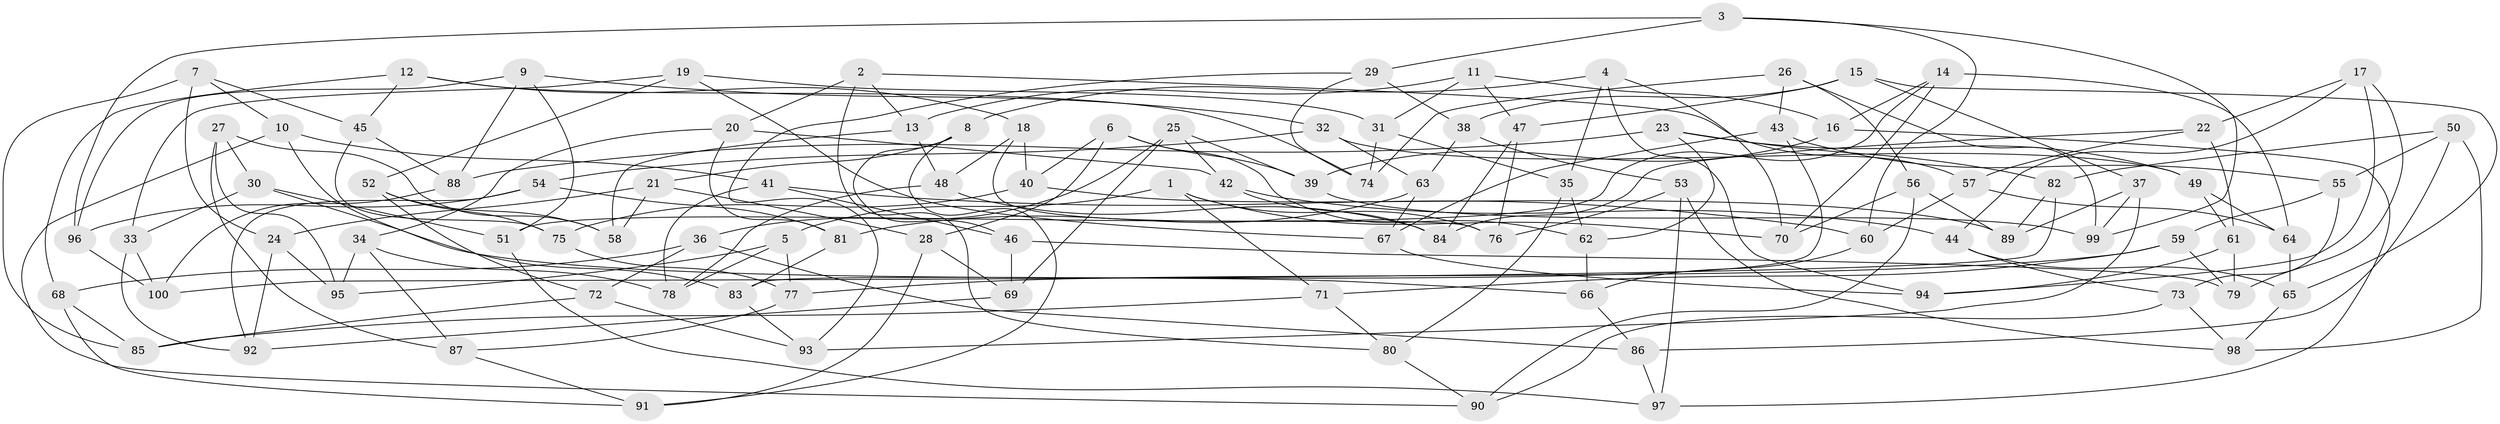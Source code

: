 // Generated by graph-tools (version 1.1) at 2025/11/02/21/25 10:11:16]
// undirected, 100 vertices, 200 edges
graph export_dot {
graph [start="1"]
  node [color=gray90,style=filled];
  1;
  2;
  3;
  4;
  5;
  6;
  7;
  8;
  9;
  10;
  11;
  12;
  13;
  14;
  15;
  16;
  17;
  18;
  19;
  20;
  21;
  22;
  23;
  24;
  25;
  26;
  27;
  28;
  29;
  30;
  31;
  32;
  33;
  34;
  35;
  36;
  37;
  38;
  39;
  40;
  41;
  42;
  43;
  44;
  45;
  46;
  47;
  48;
  49;
  50;
  51;
  52;
  53;
  54;
  55;
  56;
  57;
  58;
  59;
  60;
  61;
  62;
  63;
  64;
  65;
  66;
  67;
  68;
  69;
  70;
  71;
  72;
  73;
  74;
  75;
  76;
  77;
  78;
  79;
  80;
  81;
  82;
  83;
  84;
  85;
  86;
  87;
  88;
  89;
  90;
  91;
  92;
  93;
  94;
  95;
  96;
  97;
  98;
  99;
  100;
  1 -- 5;
  1 -- 70;
  1 -- 76;
  1 -- 71;
  2 -- 80;
  2 -- 13;
  2 -- 57;
  2 -- 20;
  3 -- 99;
  3 -- 29;
  3 -- 60;
  3 -- 96;
  4 -- 70;
  4 -- 35;
  4 -- 94;
  4 -- 8;
  5 -- 95;
  5 -- 77;
  5 -- 78;
  6 -- 28;
  6 -- 40;
  6 -- 62;
  6 -- 39;
  7 -- 85;
  7 -- 45;
  7 -- 10;
  7 -- 24;
  8 -- 91;
  8 -- 21;
  8 -- 46;
  9 -- 51;
  9 -- 32;
  9 -- 88;
  9 -- 96;
  10 -- 41;
  10 -- 83;
  10 -- 90;
  11 -- 13;
  11 -- 47;
  11 -- 16;
  11 -- 31;
  12 -- 18;
  12 -- 74;
  12 -- 45;
  12 -- 68;
  13 -- 58;
  13 -- 48;
  14 -- 16;
  14 -- 51;
  14 -- 64;
  14 -- 70;
  15 -- 65;
  15 -- 37;
  15 -- 47;
  15 -- 38;
  16 -- 97;
  16 -- 39;
  17 -- 22;
  17 -- 44;
  17 -- 79;
  17 -- 94;
  18 -- 76;
  18 -- 40;
  18 -- 48;
  19 -- 31;
  19 -- 33;
  19 -- 52;
  19 -- 67;
  20 -- 81;
  20 -- 42;
  20 -- 34;
  21 -- 24;
  21 -- 58;
  21 -- 28;
  22 -- 84;
  22 -- 61;
  22 -- 57;
  23 -- 82;
  23 -- 49;
  23 -- 62;
  23 -- 88;
  24 -- 95;
  24 -- 92;
  25 -- 42;
  25 -- 36;
  25 -- 69;
  25 -- 39;
  26 -- 56;
  26 -- 74;
  26 -- 43;
  26 -- 99;
  27 -- 87;
  27 -- 30;
  27 -- 58;
  27 -- 95;
  28 -- 91;
  28 -- 69;
  29 -- 74;
  29 -- 93;
  29 -- 38;
  30 -- 51;
  30 -- 33;
  30 -- 66;
  31 -- 35;
  31 -- 74;
  32 -- 63;
  32 -- 54;
  32 -- 49;
  33 -- 100;
  33 -- 92;
  34 -- 95;
  34 -- 87;
  34 -- 78;
  35 -- 80;
  35 -- 62;
  36 -- 86;
  36 -- 72;
  36 -- 68;
  37 -- 99;
  37 -- 89;
  37 -- 93;
  38 -- 53;
  38 -- 63;
  39 -- 99;
  40 -- 75;
  40 -- 89;
  41 -- 60;
  41 -- 46;
  41 -- 78;
  42 -- 84;
  42 -- 44;
  43 -- 67;
  43 -- 55;
  43 -- 83;
  44 -- 65;
  44 -- 73;
  45 -- 88;
  45 -- 75;
  46 -- 79;
  46 -- 69;
  47 -- 84;
  47 -- 76;
  48 -- 78;
  48 -- 84;
  49 -- 64;
  49 -- 61;
  50 -- 86;
  50 -- 55;
  50 -- 98;
  50 -- 82;
  51 -- 97;
  52 -- 75;
  52 -- 72;
  52 -- 58;
  53 -- 76;
  53 -- 98;
  53 -- 97;
  54 -- 92;
  54 -- 81;
  54 -- 96;
  55 -- 73;
  55 -- 59;
  56 -- 70;
  56 -- 90;
  56 -- 89;
  57 -- 64;
  57 -- 60;
  59 -- 79;
  59 -- 77;
  59 -- 71;
  60 -- 66;
  61 -- 94;
  61 -- 79;
  62 -- 66;
  63 -- 67;
  63 -- 81;
  64 -- 65;
  65 -- 98;
  66 -- 86;
  67 -- 94;
  68 -- 91;
  68 -- 85;
  69 -- 92;
  71 -- 85;
  71 -- 80;
  72 -- 85;
  72 -- 93;
  73 -- 90;
  73 -- 98;
  75 -- 77;
  77 -- 87;
  80 -- 90;
  81 -- 83;
  82 -- 100;
  82 -- 89;
  83 -- 93;
  86 -- 97;
  87 -- 91;
  88 -- 100;
  96 -- 100;
}

